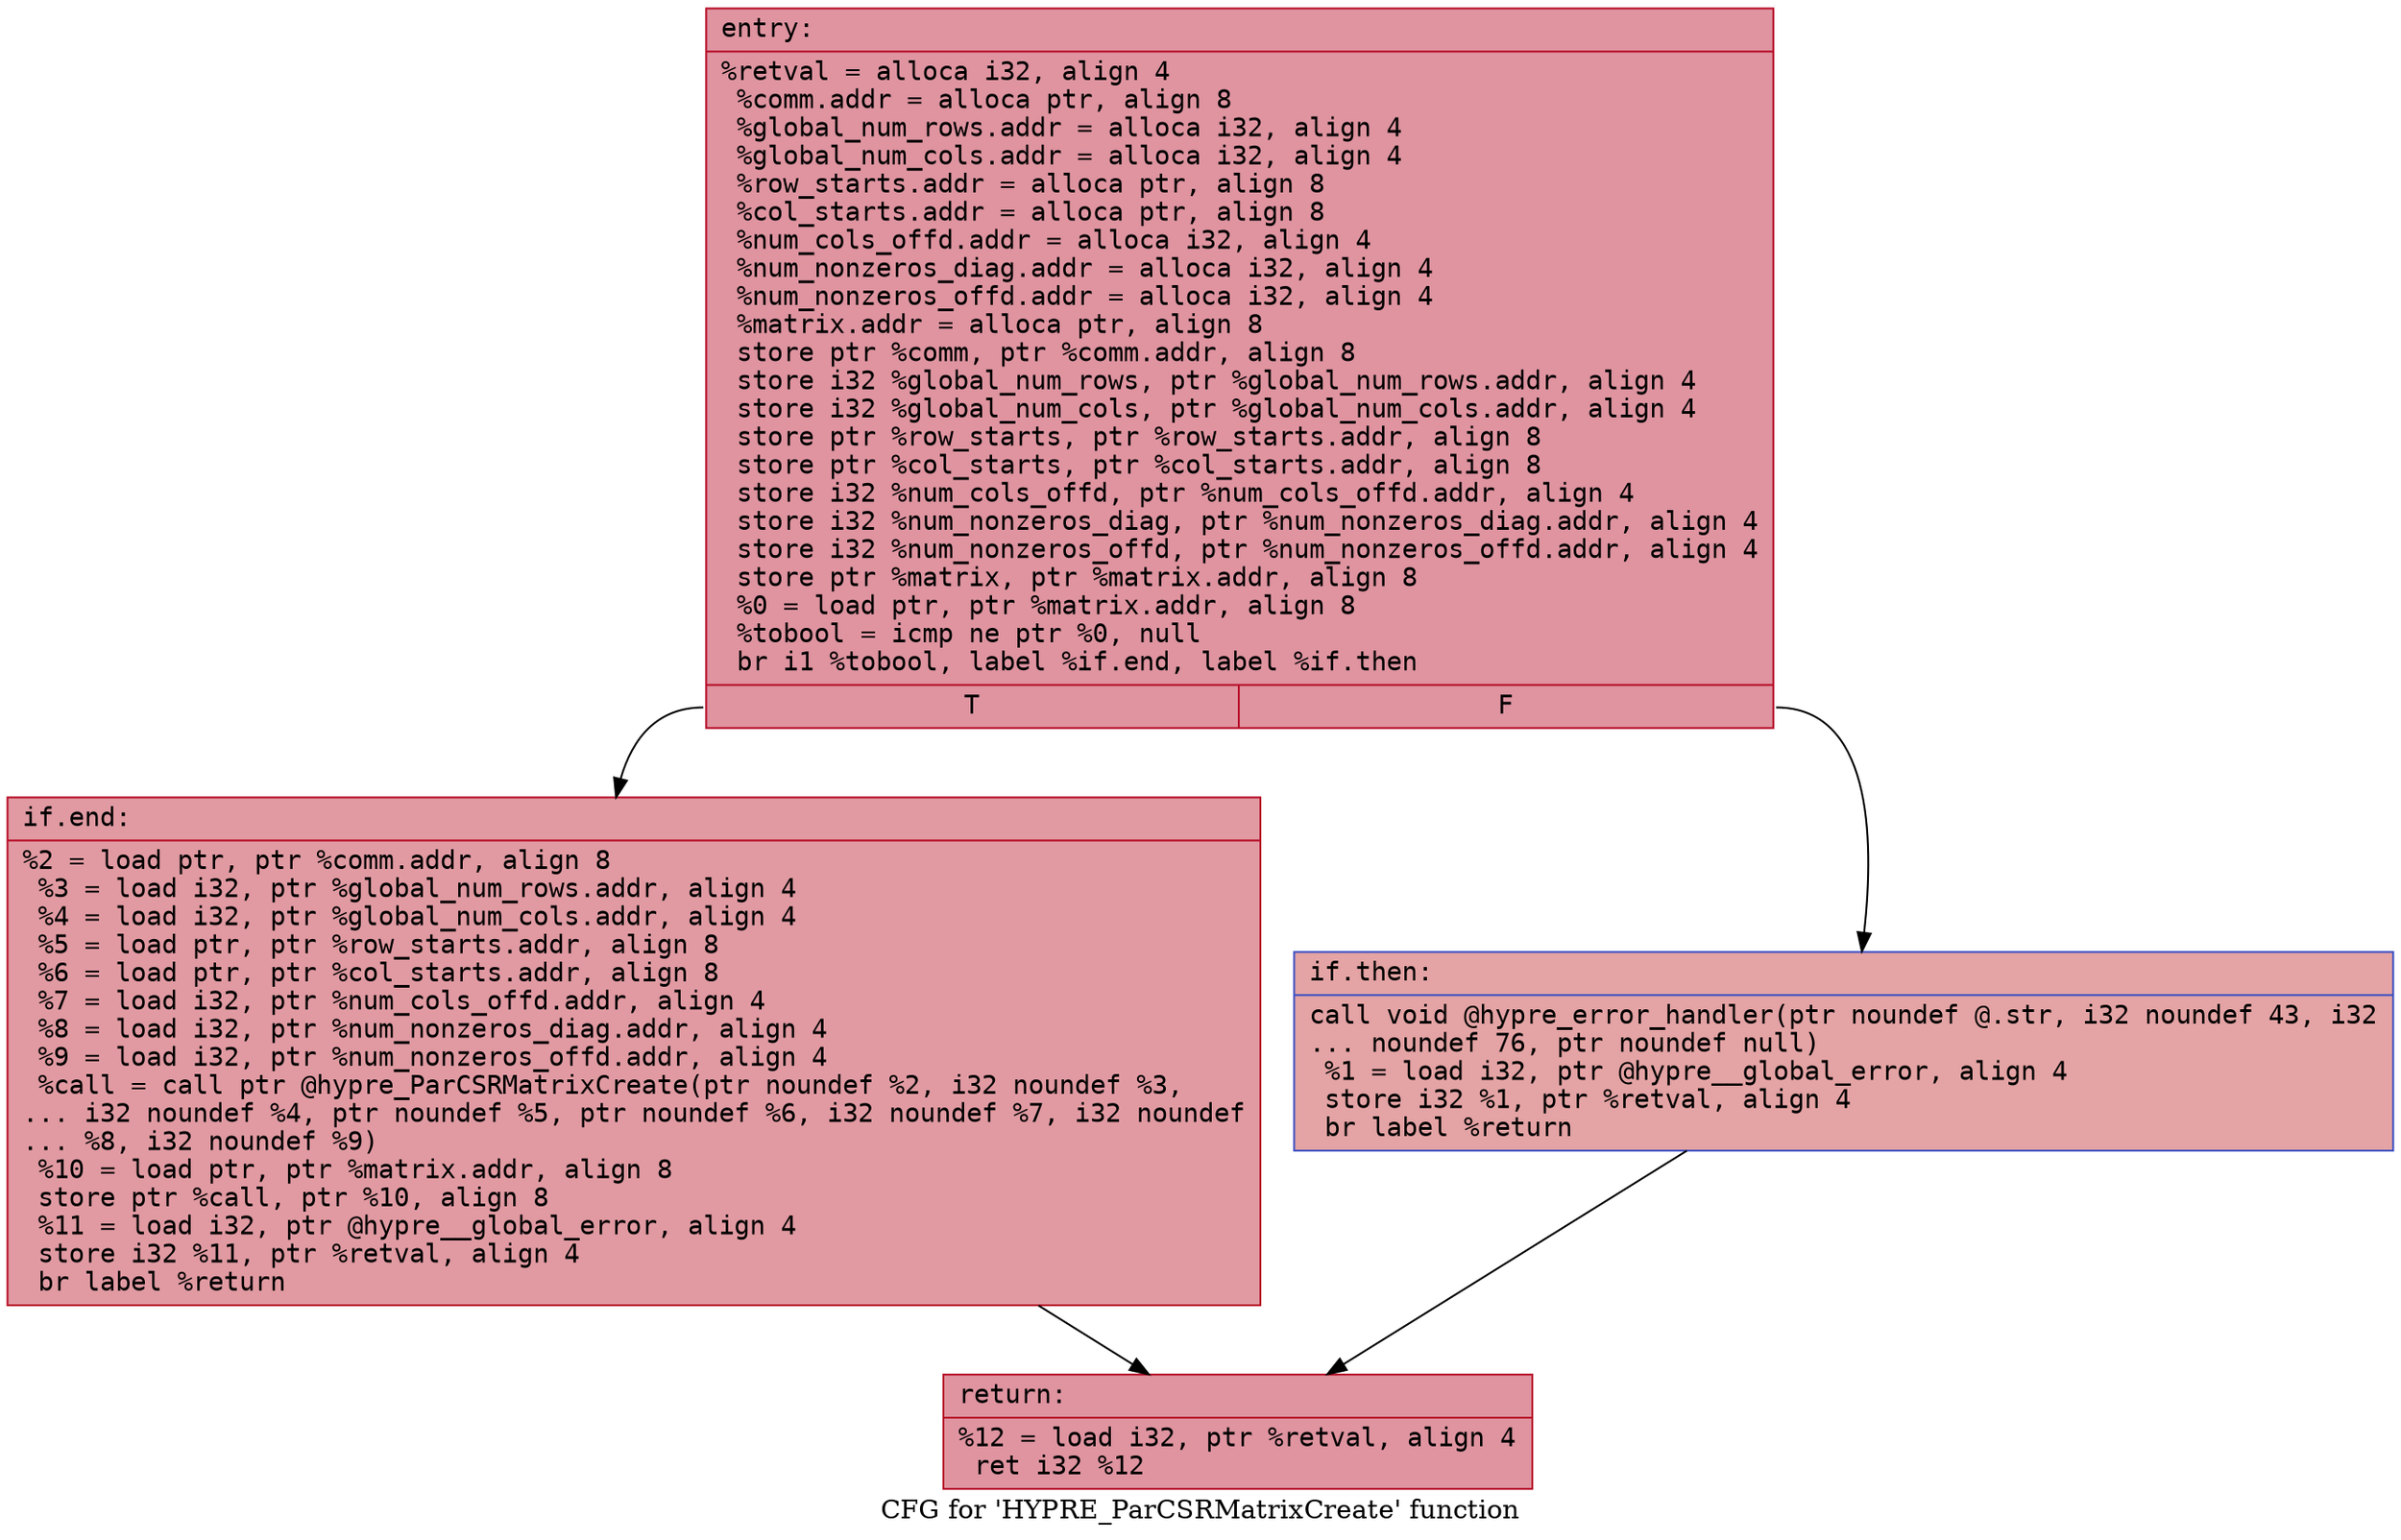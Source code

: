 digraph "CFG for 'HYPRE_ParCSRMatrixCreate' function" {
	label="CFG for 'HYPRE_ParCSRMatrixCreate' function";

	Node0x562ae1c5cd10 [shape=record,color="#b70d28ff", style=filled, fillcolor="#b70d2870" fontname="Courier",label="{entry:\l|  %retval = alloca i32, align 4\l  %comm.addr = alloca ptr, align 8\l  %global_num_rows.addr = alloca i32, align 4\l  %global_num_cols.addr = alloca i32, align 4\l  %row_starts.addr = alloca ptr, align 8\l  %col_starts.addr = alloca ptr, align 8\l  %num_cols_offd.addr = alloca i32, align 4\l  %num_nonzeros_diag.addr = alloca i32, align 4\l  %num_nonzeros_offd.addr = alloca i32, align 4\l  %matrix.addr = alloca ptr, align 8\l  store ptr %comm, ptr %comm.addr, align 8\l  store i32 %global_num_rows, ptr %global_num_rows.addr, align 4\l  store i32 %global_num_cols, ptr %global_num_cols.addr, align 4\l  store ptr %row_starts, ptr %row_starts.addr, align 8\l  store ptr %col_starts, ptr %col_starts.addr, align 8\l  store i32 %num_cols_offd, ptr %num_cols_offd.addr, align 4\l  store i32 %num_nonzeros_diag, ptr %num_nonzeros_diag.addr, align 4\l  store i32 %num_nonzeros_offd, ptr %num_nonzeros_offd.addr, align 4\l  store ptr %matrix, ptr %matrix.addr, align 8\l  %0 = load ptr, ptr %matrix.addr, align 8\l  %tobool = icmp ne ptr %0, null\l  br i1 %tobool, label %if.end, label %if.then\l|{<s0>T|<s1>F}}"];
	Node0x562ae1c5cd10:s0 -> Node0x562ae1c5e8b0[tooltip="entry -> if.end\nProbability 62.50%" ];
	Node0x562ae1c5cd10:s1 -> Node0x562ae1c5e920[tooltip="entry -> if.then\nProbability 37.50%" ];
	Node0x562ae1c5e920 [shape=record,color="#3d50c3ff", style=filled, fillcolor="#c32e3170" fontname="Courier",label="{if.then:\l|  call void @hypre_error_handler(ptr noundef @.str, i32 noundef 43, i32\l... noundef 76, ptr noundef null)\l  %1 = load i32, ptr @hypre__global_error, align 4\l  store i32 %1, ptr %retval, align 4\l  br label %return\l}"];
	Node0x562ae1c5e920 -> Node0x562ae1c5f3b0[tooltip="if.then -> return\nProbability 100.00%" ];
	Node0x562ae1c5e8b0 [shape=record,color="#b70d28ff", style=filled, fillcolor="#bb1b2c70" fontname="Courier",label="{if.end:\l|  %2 = load ptr, ptr %comm.addr, align 8\l  %3 = load i32, ptr %global_num_rows.addr, align 4\l  %4 = load i32, ptr %global_num_cols.addr, align 4\l  %5 = load ptr, ptr %row_starts.addr, align 8\l  %6 = load ptr, ptr %col_starts.addr, align 8\l  %7 = load i32, ptr %num_cols_offd.addr, align 4\l  %8 = load i32, ptr %num_nonzeros_diag.addr, align 4\l  %9 = load i32, ptr %num_nonzeros_offd.addr, align 4\l  %call = call ptr @hypre_ParCSRMatrixCreate(ptr noundef %2, i32 noundef %3,\l... i32 noundef %4, ptr noundef %5, ptr noundef %6, i32 noundef %7, i32 noundef\l... %8, i32 noundef %9)\l  %10 = load ptr, ptr %matrix.addr, align 8\l  store ptr %call, ptr %10, align 8\l  %11 = load i32, ptr @hypre__global_error, align 4\l  store i32 %11, ptr %retval, align 4\l  br label %return\l}"];
	Node0x562ae1c5e8b0 -> Node0x562ae1c5f3b0[tooltip="if.end -> return\nProbability 100.00%" ];
	Node0x562ae1c5f3b0 [shape=record,color="#b70d28ff", style=filled, fillcolor="#b70d2870" fontname="Courier",label="{return:\l|  %12 = load i32, ptr %retval, align 4\l  ret i32 %12\l}"];
}
